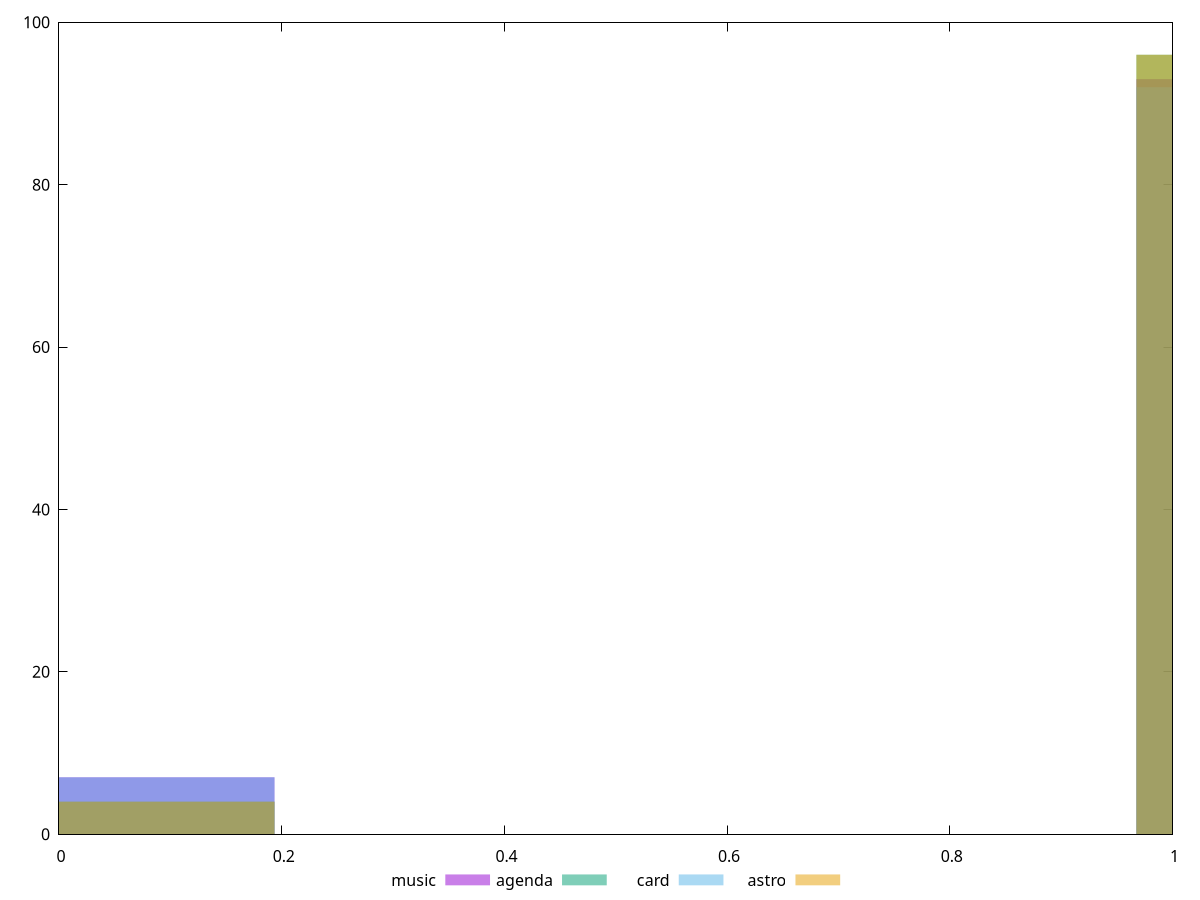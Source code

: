 reset

$music <<EOF
0 7
1.1611124039040812 93
EOF

$agenda <<EOF
0 4
1.1611124039040812 96
EOF

$card <<EOF
0 7
1.1611124039040812 92
EOF

$astro <<EOF
0 4
1.1611124039040812 96
EOF

set key outside below
set boxwidth 0.38703746796802707
set xrange [0:1]
set yrange [0:100]
set trange [0:100]
set style fill transparent solid 0.5 noborder
set terminal svg size 640, 520 enhanced background rgb 'white'
set output "reports/report_00027_2021-02-24T12-40-31.850Z/server-response-time/comparison/histogram/all_score.svg"

plot $music title "music" with boxes, \
     $agenda title "agenda" with boxes, \
     $card title "card" with boxes, \
     $astro title "astro" with boxes

reset
